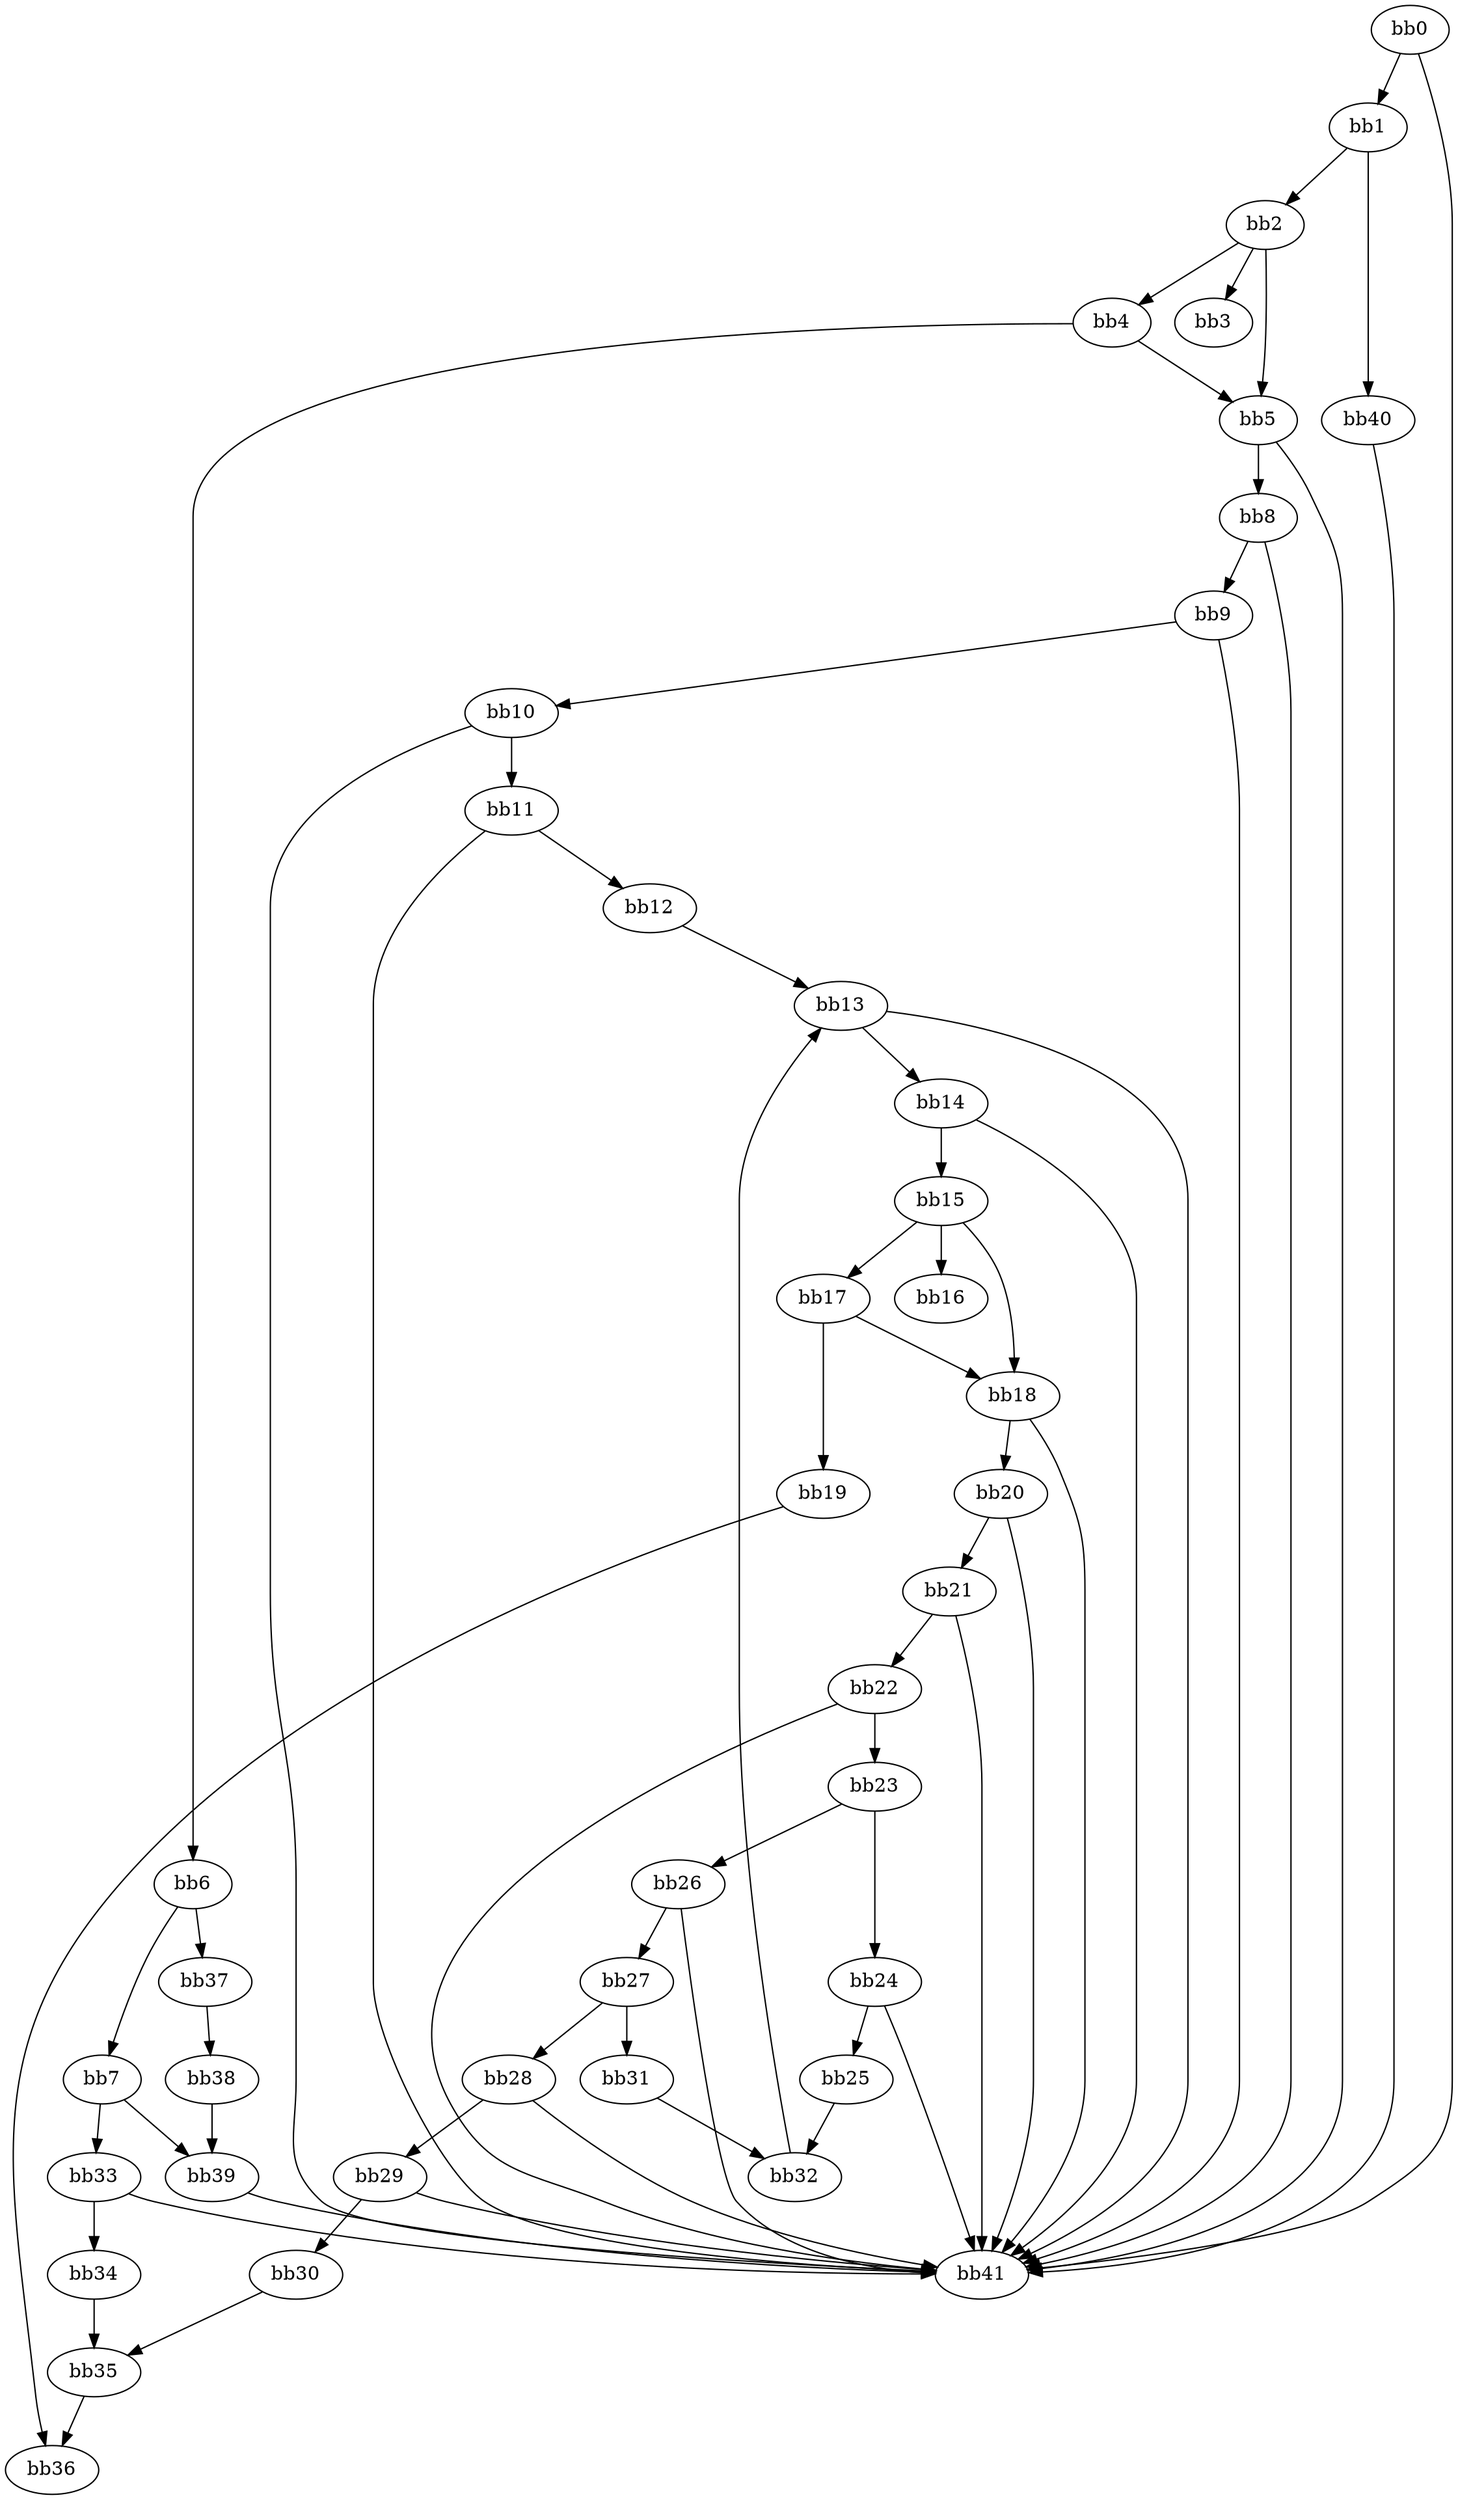 digraph {
    0 [ label = "bb0\l" ]
    1 [ label = "bb1\l" ]
    2 [ label = "bb2\l" ]
    3 [ label = "bb3\l" ]
    4 [ label = "bb4\l" ]
    5 [ label = "bb5\l" ]
    6 [ label = "bb6\l" ]
    7 [ label = "bb7\l" ]
    8 [ label = "bb8\l" ]
    9 [ label = "bb9\l" ]
    10 [ label = "bb10\l" ]
    11 [ label = "bb11\l" ]
    12 [ label = "bb12\l" ]
    13 [ label = "bb13\l" ]
    14 [ label = "bb14\l" ]
    15 [ label = "bb15\l" ]
    16 [ label = "bb16\l" ]
    17 [ label = "bb17\l" ]
    18 [ label = "bb18\l" ]
    19 [ label = "bb19\l" ]
    20 [ label = "bb20\l" ]
    21 [ label = "bb21\l" ]
    22 [ label = "bb22\l" ]
    23 [ label = "bb23\l" ]
    24 [ label = "bb24\l" ]
    25 [ label = "bb25\l" ]
    26 [ label = "bb26\l" ]
    27 [ label = "bb27\l" ]
    28 [ label = "bb28\l" ]
    29 [ label = "bb29\l" ]
    30 [ label = "bb30\l" ]
    31 [ label = "bb31\l" ]
    32 [ label = "bb32\l" ]
    33 [ label = "bb33\l" ]
    34 [ label = "bb34\l" ]
    35 [ label = "bb35\l" ]
    36 [ label = "bb36\l" ]
    37 [ label = "bb37\l" ]
    38 [ label = "bb38\l" ]
    39 [ label = "bb39\l" ]
    40 [ label = "bb40\l" ]
    41 [ label = "bb41\l" ]
    0 -> 1 [ ]
    0 -> 41 [ ]
    1 -> 2 [ ]
    1 -> 40 [ ]
    2 -> 3 [ ]
    2 -> 4 [ ]
    2 -> 5 [ ]
    4 -> 5 [ ]
    4 -> 6 [ ]
    5 -> 8 [ ]
    5 -> 41 [ ]
    6 -> 7 [ ]
    6 -> 37 [ ]
    7 -> 33 [ ]
    7 -> 39 [ ]
    8 -> 9 [ ]
    8 -> 41 [ ]
    9 -> 10 [ ]
    9 -> 41 [ ]
    10 -> 11 [ ]
    10 -> 41 [ ]
    11 -> 12 [ ]
    11 -> 41 [ ]
    12 -> 13 [ ]
    13 -> 14 [ ]
    13 -> 41 [ ]
    14 -> 15 [ ]
    14 -> 41 [ ]
    15 -> 16 [ ]
    15 -> 17 [ ]
    15 -> 18 [ ]
    17 -> 18 [ ]
    17 -> 19 [ ]
    18 -> 20 [ ]
    18 -> 41 [ ]
    19 -> 36 [ ]
    20 -> 21 [ ]
    20 -> 41 [ ]
    21 -> 22 [ ]
    21 -> 41 [ ]
    22 -> 23 [ ]
    22 -> 41 [ ]
    23 -> 24 [ ]
    23 -> 26 [ ]
    24 -> 25 [ ]
    24 -> 41 [ ]
    25 -> 32 [ ]
    26 -> 27 [ ]
    26 -> 41 [ ]
    27 -> 28 [ ]
    27 -> 31 [ ]
    28 -> 29 [ ]
    28 -> 41 [ ]
    29 -> 30 [ ]
    29 -> 41 [ ]
    30 -> 35 [ ]
    31 -> 32 [ ]
    32 -> 13 [ ]
    33 -> 34 [ ]
    33 -> 41 [ ]
    34 -> 35 [ ]
    35 -> 36 [ ]
    37 -> 38 [ ]
    38 -> 39 [ ]
    39 -> 41 [ ]
    40 -> 41 [ ]
}

